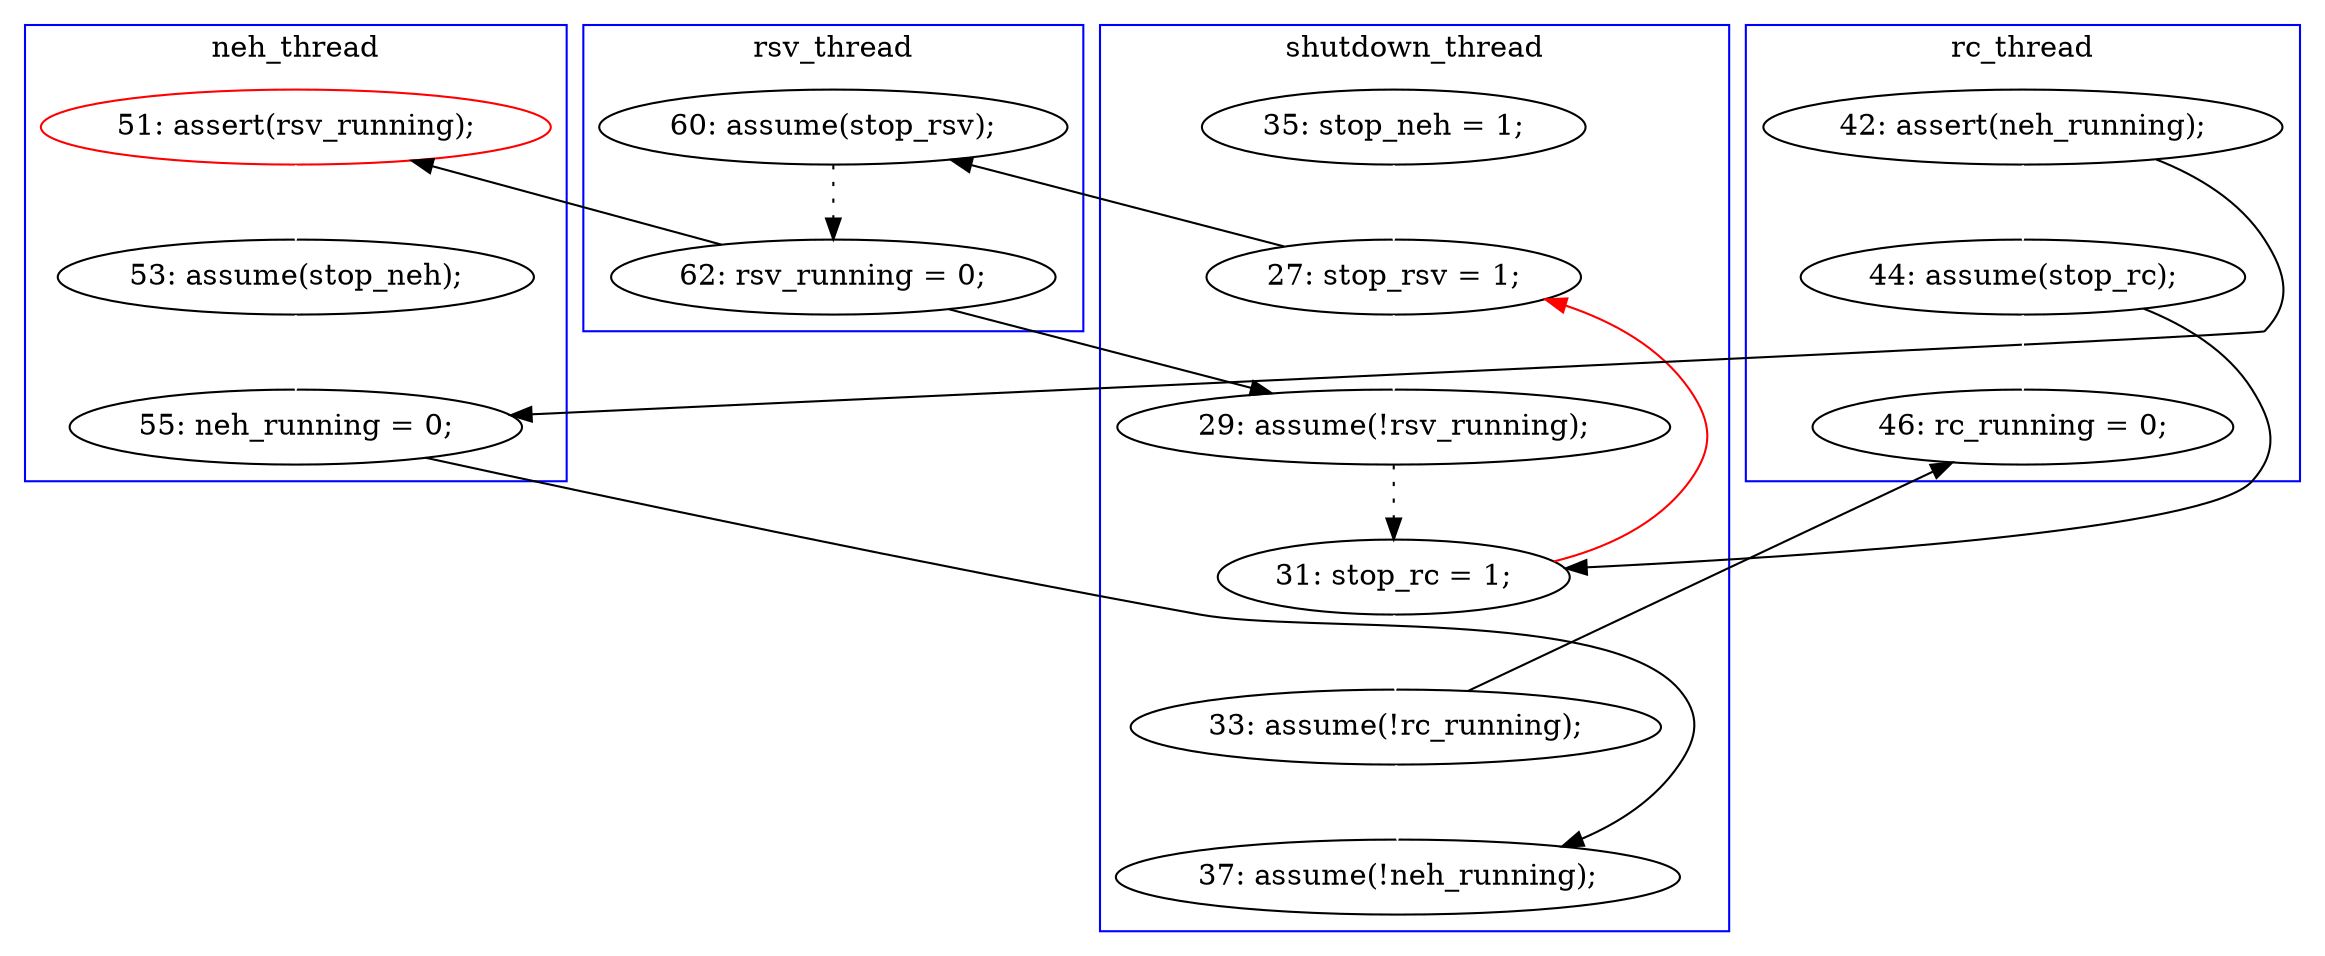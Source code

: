 digraph Counterexample {
	13 -> 19 [color = black, style = solid, constraint = false]
	27 -> 28 [color = black, style = dotted]
	22 -> 26 [color = white, style = solid]
	18 -> 25 [color = white, style = solid]
	25 -> 28 [color = black, style = solid, constraint = false]
	20 -> 21 [color = black, style = solid, constraint = false]
	28 -> 13 [color = red, style = solid, constraint = false]
	20 -> 27 [color = black, style = solid, constraint = false]
	28 -> 29 [color = white, style = solid]
	19 -> 20 [color = black, style = dotted]
	13 -> 27 [color = white, style = solid]
	25 -> 37 [color = white, style = solid]
	18 -> 26 [color = black, style = solid, constraint = false]
	29 -> 30 [color = white, style = solid]
	21 -> 22 [color = white, style = solid]
	29 -> 37 [color = black, style = solid, constraint = false]
	26 -> 30 [color = black, style = solid, constraint = false]
	12 -> 13 [color = white, style = solid]
	subgraph cluster4 {
		label = rsv_thread
		color = blue
		19  [label = "60: assume(stop_rsv);"]
		20  [label = "62: rsv_running = 0;"]
	}
	subgraph cluster2 {
		label = rc_thread
		color = blue
		37  [label = "46: rc_running = 0;"]
		18  [label = "42: assert(neh_running);"]
		25  [label = "44: assume(stop_rc);"]
	}
	subgraph cluster1 {
		label = shutdown_thread
		color = blue
		13  [label = "27: stop_rsv = 1;"]
		12  [label = "35: stop_neh = 1;"]
		28  [label = "31: stop_rc = 1;"]
		29  [label = "33: assume(!rc_running);"]
		27  [label = "29: assume(!rsv_running);"]
		30  [label = "37: assume(!neh_running);"]
	}
	subgraph cluster3 {
		label = neh_thread
		color = blue
		22  [label = "53: assume(stop_neh);"]
		21  [label = "51: assert(rsv_running);", color = red]
		26  [label = "55: neh_running = 0;"]
	}
}